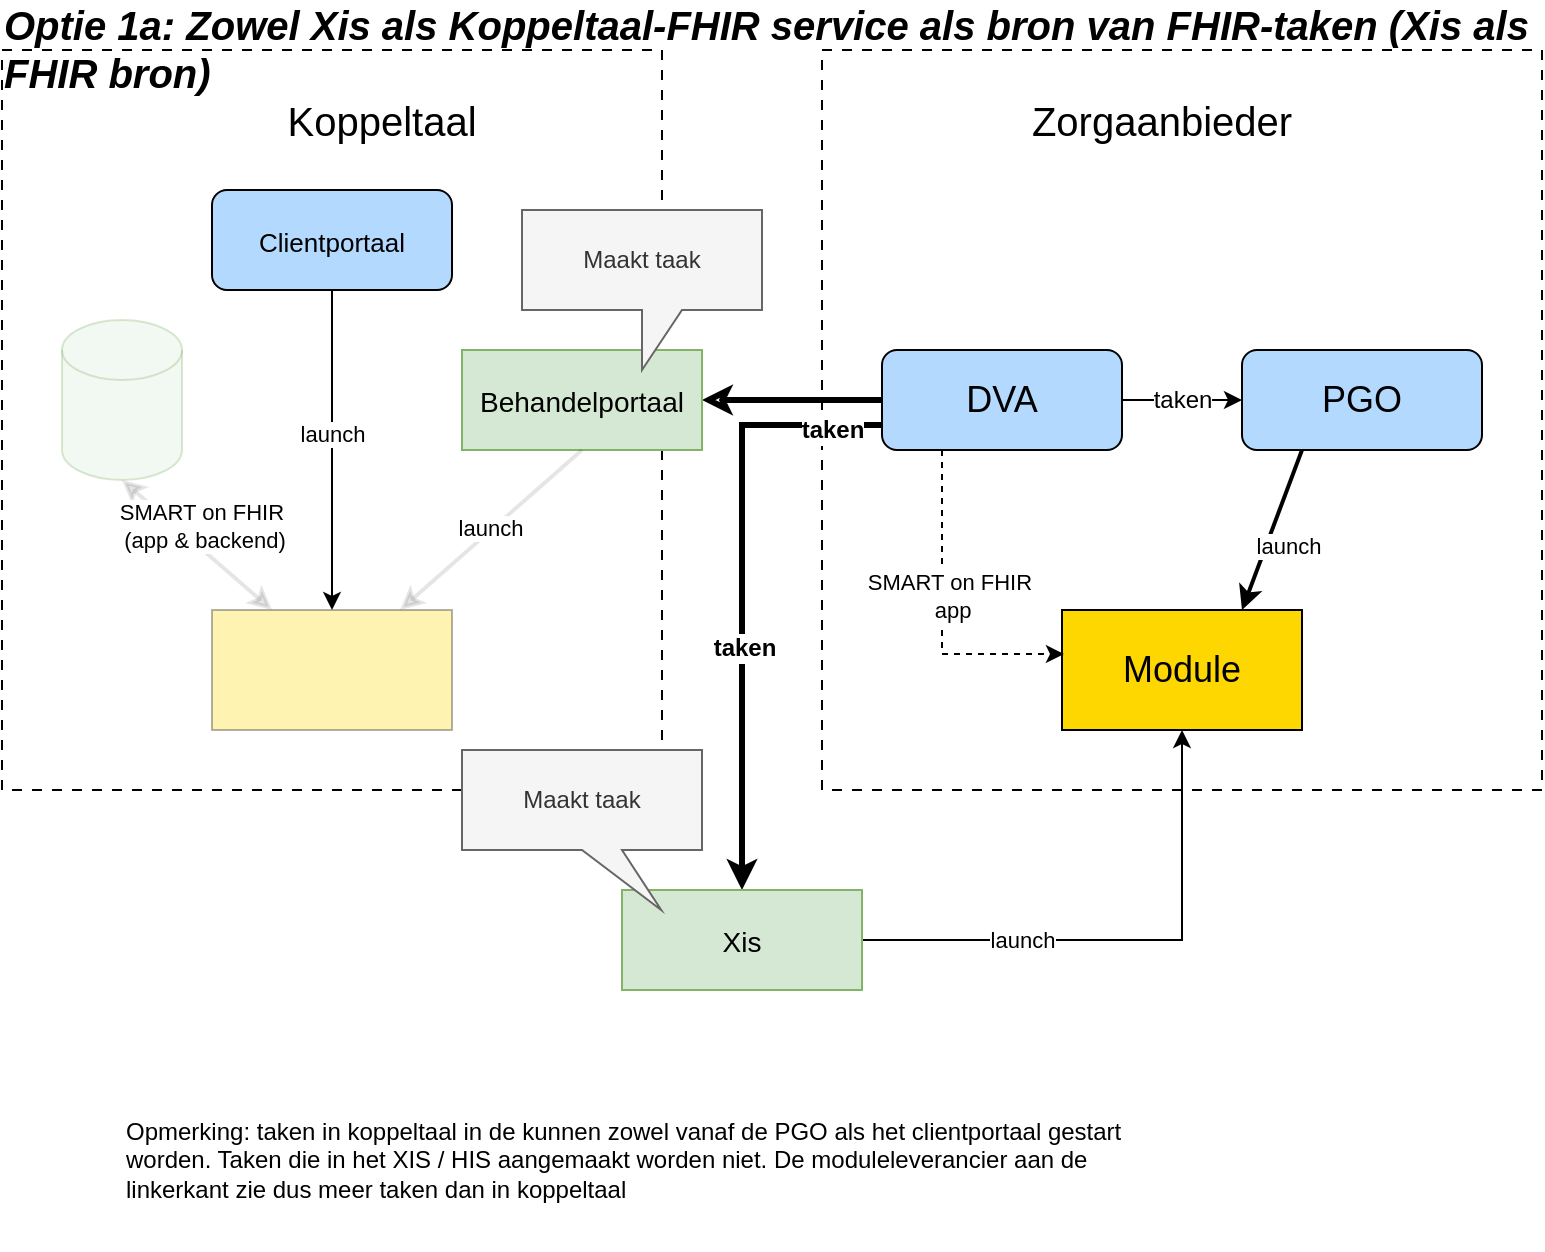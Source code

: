 <mxfile version="26.0.16">
  <diagram name="Page-1" id="_e-w09hOYbzFDcze72WV">
    <mxGraphModel dx="1010" dy="736" grid="1" gridSize="10" guides="1" tooltips="1" connect="1" arrows="1" fold="1" page="1" pageScale="1" pageWidth="827" pageHeight="1169" math="0" shadow="0">
      <root>
        <mxCell id="0" />
        <mxCell id="1" parent="0" />
        <mxCell id="cGl2F8qCMzr2VDQTmDil-1" value="" style="rounded=0;whiteSpace=wrap;html=1;dashed=1;dashPattern=5 5;fillColor=none;strokeColor=#000000;" parent="1" vertex="1">
          <mxGeometry x="30" y="30" width="330" height="370" as="geometry" />
        </mxCell>
        <mxCell id="cGl2F8qCMzr2VDQTmDil-2" value="" style="rounded=0;whiteSpace=wrap;html=1;dashed=1;dashPattern=5 5;fillColor=none;strokeColor=#000000;" parent="1" vertex="1">
          <mxGeometry x="440" y="30" width="360" height="370" as="geometry" />
        </mxCell>
        <mxCell id="cGl2F8qCMzr2VDQTmDil-3" value="Zorgaanbieder" style="text;html=1;strokeColor=none;fillColor=none;align=center;verticalAlign=middle;whiteSpace=wrap;rounded=0;fontSize=20;fontStyle=0;" parent="1" vertex="1">
          <mxGeometry x="550" y="50" width="120" height="30" as="geometry" />
        </mxCell>
        <mxCell id="VrAfhA0oGHs-9sHp-KVh-2" style="edgeStyle=orthogonalEdgeStyle;rounded=0;orthogonalLoop=1;jettySize=auto;html=1;exitX=0;exitY=0.75;exitDx=0;exitDy=0;entryX=0.5;entryY=0;entryDx=0;entryDy=0;strokeWidth=3;" parent="1" source="cGl2F8qCMzr2VDQTmDil-5" target="VrAfhA0oGHs-9sHp-KVh-1" edge="1">
          <mxGeometry relative="1" as="geometry" />
        </mxCell>
        <mxCell id="VrAfhA0oGHs-9sHp-KVh-3" value="&lt;b style=&quot;font-size: 12px;&quot;&gt;taken&lt;/b&gt;" style="edgeLabel;html=1;align=center;verticalAlign=middle;resizable=0;points=[];" parent="VrAfhA0oGHs-9sHp-KVh-2" vertex="1" connectable="0">
          <mxGeometry x="0.169" y="1" relative="1" as="geometry">
            <mxPoint y="4" as="offset" />
          </mxGeometry>
        </mxCell>
        <mxCell id="cGl2F8qCMzr2VDQTmDil-5" value="DVA" style="rounded=1;whiteSpace=wrap;html=1;fillColor=#B3D9FF;strokeColor=#000000;fontSize=18;arcSize=15;" parent="1" vertex="1">
          <mxGeometry x="470" y="180" width="120" height="50" as="geometry" />
        </mxCell>
        <mxCell id="cGl2F8qCMzr2VDQTmDil-6" value="PGO" style="rounded=1;whiteSpace=wrap;html=1;fillColor=#B3D9FF;strokeColor=#000000;fontSize=18;arcSize=15;" parent="1" vertex="1">
          <mxGeometry x="650" y="180" width="120" height="50" as="geometry" />
        </mxCell>
        <mxCell id="cGl2F8qCMzr2VDQTmDil-7" value="Module" style="rounded=0;whiteSpace=wrap;html=1;fillColor=#FFD700;strokeColor=#000000;fontSize=18;" parent="1" vertex="1">
          <mxGeometry x="560" y="310" width="120" height="60" as="geometry" />
        </mxCell>
        <mxCell id="cGl2F8qCMzr2VDQTmDil-8" value="&lt;b&gt;taken&lt;/b&gt;" style="edgeStyle=elbowEdgeStyle;rounded=0;orthogonalLoop=1;jettySize=auto;html=1;entryX=0;entryY=0.5;entryDx=0;entryDy=0;strokeColor=#000000;fontSize=12;startArrow=classic;startFill=0;endArrow=none;strokeWidth=3;elbow=vertical;exitX=1;exitY=0.5;exitDx=0;exitDy=0;" parent="1" source="KPfM0vzUklK0Ox-js9oj-2" target="cGl2F8qCMzr2VDQTmDil-5" edge="1">
          <mxGeometry x="0.442" y="-15" relative="1" as="geometry">
            <mxPoint x="200" y="205" as="sourcePoint" />
            <mxPoint x="460" y="101" as="targetPoint" />
            <mxPoint as="offset" />
          </mxGeometry>
        </mxCell>
        <mxCell id="cGl2F8qCMzr2VDQTmDil-9" value="taken" style="edgeStyle=orthogonalEdgeStyle;rounded=0;orthogonalLoop=1;jettySize=auto;html=1;exitX=1;exitY=0.5;exitDx=0;exitDy=0;entryX=0;entryY=0.5;entryDx=0;entryDy=0;strokeColor=#000000;fontSize=12;" parent="1" source="cGl2F8qCMzr2VDQTmDil-5" target="cGl2F8qCMzr2VDQTmDil-6" edge="1">
          <mxGeometry relative="1" as="geometry" />
        </mxCell>
        <mxCell id="cGl2F8qCMzr2VDQTmDil-10" value="launch" style="rounded=0;orthogonalLoop=1;jettySize=auto;html=1;exitX=0.25;exitY=1;exitDx=0;exitDy=0;strokeColor=#000000;strokeWidth=2;fontSize=11;entryX=0.75;entryY=0;entryDx=0;entryDy=0;" parent="1" source="cGl2F8qCMzr2VDQTmDil-6" target="cGl2F8qCMzr2VDQTmDil-7" edge="1">
          <mxGeometry x="0.1" y="10" relative="1" as="geometry">
            <mxPoint as="offset" />
            <mxPoint x="650" y="300" as="targetPoint" />
          </mxGeometry>
        </mxCell>
        <mxCell id="cGl2F8qCMzr2VDQTmDil-11" value="SMART on FHIR&amp;nbsp;&lt;div&gt;app&lt;/div&gt;" style="rounded=0;orthogonalLoop=1;jettySize=auto;html=1;exitX=0.25;exitY=1;exitDx=0;exitDy=0;entryX=0.008;entryY=0.367;entryDx=0;entryDy=0;strokeColor=#000000;dashed=1;dashPattern=3 3;fontSize=11;entryPerimeter=0;edgeStyle=orthogonalEdgeStyle;" parent="1" source="cGl2F8qCMzr2VDQTmDil-5" target="cGl2F8qCMzr2VDQTmDil-7" edge="1">
          <mxGeometry x="-0.104" y="5" relative="1" as="geometry">
            <mxPoint as="offset" />
          </mxGeometry>
        </mxCell>
        <mxCell id="KPfM0vzUklK0Ox-js9oj-1" value="Koppeltaal" style="text;html=1;strokeColor=none;fillColor=none;align=center;verticalAlign=middle;whiteSpace=wrap;rounded=0;fontSize=20;fontStyle=0;" parent="1" vertex="1">
          <mxGeometry x="160" y="50" width="120" height="30" as="geometry" />
        </mxCell>
        <mxCell id="KPfM0vzUklK0Ox-js9oj-2" value="&lt;div style=&quot;line-height: 70%;&quot;&gt;&lt;div&gt;&lt;span&gt;&lt;font style=&quot;font-size: 14px;&quot;&gt;Behandelportaal&lt;/font&gt;&lt;/span&gt;&lt;/div&gt;&lt;/div&gt;" style="rounded=0;whiteSpace=wrap;html=1;fillColor=#d5e8d4;strokeColor=#82b366;fontSize=18;" parent="1" vertex="1">
          <mxGeometry x="260" y="180" width="120" height="50" as="geometry" />
        </mxCell>
        <mxCell id="KPfM0vzUklK0Ox-js9oj-3" value="" style="rounded=0;whiteSpace=wrap;html=1;fillColor=#FFD700;strokeColor=#000000;fontSize=18;opacity=30;" parent="1" vertex="1">
          <mxGeometry x="135" y="310" width="120" height="60" as="geometry" />
        </mxCell>
        <mxCell id="KPfM0vzUklK0Ox-js9oj-4" value="Maakt taak" style="shape=callout;whiteSpace=wrap;html=1;perimeter=calloutPerimeter;fillColor=#f5f5f5;strokeColor=#666666;fontColor=#333333;" parent="1" vertex="1">
          <mxGeometry x="290" y="110" width="120" height="80" as="geometry" />
        </mxCell>
        <mxCell id="KPfM0vzUklK0Ox-js9oj-6" value="SMART on FHIR&amp;nbsp;&lt;div&gt;(app &amp;amp; backend)&lt;/div&gt;" style="rounded=0;orthogonalLoop=1;jettySize=auto;html=1;entryX=0.25;entryY=0;entryDx=0;entryDy=0;strokeColor=#000000;strokeWidth=2;fontSize=11;startArrow=classic;startFill=1;exitX=0.5;exitY=1;exitDx=0;exitDy=0;exitPerimeter=0;opacity=10;" parent="1" source="KPfM0vzUklK0Ox-js9oj-8" target="KPfM0vzUklK0Ox-js9oj-3" edge="1">
          <mxGeometry x="-0.074" y="10" relative="1" as="geometry">
            <mxPoint as="offset" />
            <mxPoint x="270" y="230" as="sourcePoint" />
            <mxPoint x="110" y="400" as="targetPoint" />
          </mxGeometry>
        </mxCell>
        <mxCell id="KPfM0vzUklK0Ox-js9oj-7" value="launch" style="rounded=0;orthogonalLoop=1;jettySize=auto;html=1;exitX=0.5;exitY=1;exitDx=0;exitDy=0;strokeColor=#000000;strokeWidth=2;fontSize=11;opacity=10;" parent="1" source="KPfM0vzUklK0Ox-js9oj-2" target="KPfM0vzUklK0Ox-js9oj-3" edge="1">
          <mxGeometry x="-0.007" y="-1" relative="1" as="geometry">
            <mxPoint as="offset" />
            <mxPoint x="650" y="390" as="targetPoint" />
            <mxPoint x="680" y="290" as="sourcePoint" />
          </mxGeometry>
        </mxCell>
        <mxCell id="KPfM0vzUklK0Ox-js9oj-8" value="" style="shape=cylinder3;whiteSpace=wrap;html=1;boundedLbl=1;backgroundOutline=1;size=15;fillColor=#d5e8d4;strokeColor=#82b366;fontSize=15;opacity=30;" parent="1" vertex="1">
          <mxGeometry x="60" y="165" width="60" height="80" as="geometry" />
        </mxCell>
        <mxCell id="BYSqtYEgL_toLtNQTXlD-6" style="edgeStyle=orthogonalEdgeStyle;rounded=0;orthogonalLoop=1;jettySize=auto;html=1;entryX=0.5;entryY=1;entryDx=0;entryDy=0;" parent="1" source="VrAfhA0oGHs-9sHp-KVh-1" target="cGl2F8qCMzr2VDQTmDil-7" edge="1">
          <mxGeometry relative="1" as="geometry" />
        </mxCell>
        <mxCell id="BYSqtYEgL_toLtNQTXlD-7" value="launch" style="edgeLabel;html=1;align=center;verticalAlign=middle;resizable=0;points=[];" parent="BYSqtYEgL_toLtNQTXlD-6" vertex="1" connectable="0">
          <mxGeometry x="-0.517" y="-2" relative="1" as="geometry">
            <mxPoint x="16" y="-2" as="offset" />
          </mxGeometry>
        </mxCell>
        <mxCell id="VrAfhA0oGHs-9sHp-KVh-1" value="&lt;div style=&quot;line-height: 70%;&quot;&gt;&lt;div&gt;&lt;span&gt;&lt;font style=&quot;font-size: 14px;&quot;&gt;Xis&lt;/font&gt;&lt;/span&gt;&lt;/div&gt;&lt;/div&gt;" style="rounded=0;whiteSpace=wrap;html=1;fillColor=#d5e8d4;strokeColor=#82b366;fontSize=18;" parent="1" vertex="1">
          <mxGeometry x="340" y="450" width="120" height="50" as="geometry" />
        </mxCell>
        <mxCell id="BYSqtYEgL_toLtNQTXlD-2" style="edgeStyle=orthogonalEdgeStyle;rounded=0;orthogonalLoop=1;jettySize=auto;html=1;" parent="1" source="BYSqtYEgL_toLtNQTXlD-1" target="KPfM0vzUklK0Ox-js9oj-3" edge="1">
          <mxGeometry relative="1" as="geometry" />
        </mxCell>
        <mxCell id="BYSqtYEgL_toLtNQTXlD-3" value="launch" style="edgeLabel;html=1;align=center;verticalAlign=middle;resizable=0;points=[];" parent="BYSqtYEgL_toLtNQTXlD-2" vertex="1" connectable="0">
          <mxGeometry x="-0.1" relative="1" as="geometry">
            <mxPoint as="offset" />
          </mxGeometry>
        </mxCell>
        <mxCell id="BYSqtYEgL_toLtNQTXlD-1" value="&lt;div style=&quot;line-height: 100%;&quot;&gt;&lt;font style=&quot;font-size: 13px;&quot;&gt;Clientportaal&lt;/font&gt;&lt;/div&gt;" style="rounded=1;whiteSpace=wrap;html=1;fillColor=#B3D9FF;strokeColor=#000000;fontSize=18;arcSize=15;" parent="1" vertex="1">
          <mxGeometry x="135" y="100" width="120" height="50" as="geometry" />
        </mxCell>
        <mxCell id="BYSqtYEgL_toLtNQTXlD-5" value="Maakt taak" style="shape=callout;whiteSpace=wrap;html=1;perimeter=calloutPerimeter;fillColor=#f5f5f5;strokeColor=#666666;fontColor=#333333;position2=0.83;" parent="1" vertex="1">
          <mxGeometry x="260" y="380" width="120" height="80" as="geometry" />
        </mxCell>
        <mxCell id="BYSqtYEgL_toLtNQTXlD-8" value="Opmerking: taken in koppeltaal in de kunnen zowel vanaf de PGO als het clientportaal gestart worden. Taken die in het XIS / HIS aangemaakt worden niet. De moduleleverancier aan de linkerkant zie dus meer taken dan in koppeltaal" style="text;html=1;align=left;verticalAlign=middle;whiteSpace=wrap;rounded=0;" parent="1" vertex="1">
          <mxGeometry x="90" y="540" width="510" height="90" as="geometry" />
        </mxCell>
        <mxCell id="IC9dfRqDVBWA_XuxrOKh-1" value="Optie 1a: Zowel Xis als Koppeltaal-FHIR service als bron van FHIR-taken (Xis als FHIR bron)" style="text;html=1;align=left;verticalAlign=middle;whiteSpace=wrap;rounded=0;fontStyle=3;fontSize=20;" parent="1" vertex="1">
          <mxGeometry x="29" y="14" width="770" height="30" as="geometry" />
        </mxCell>
      </root>
    </mxGraphModel>
  </diagram>
</mxfile>
